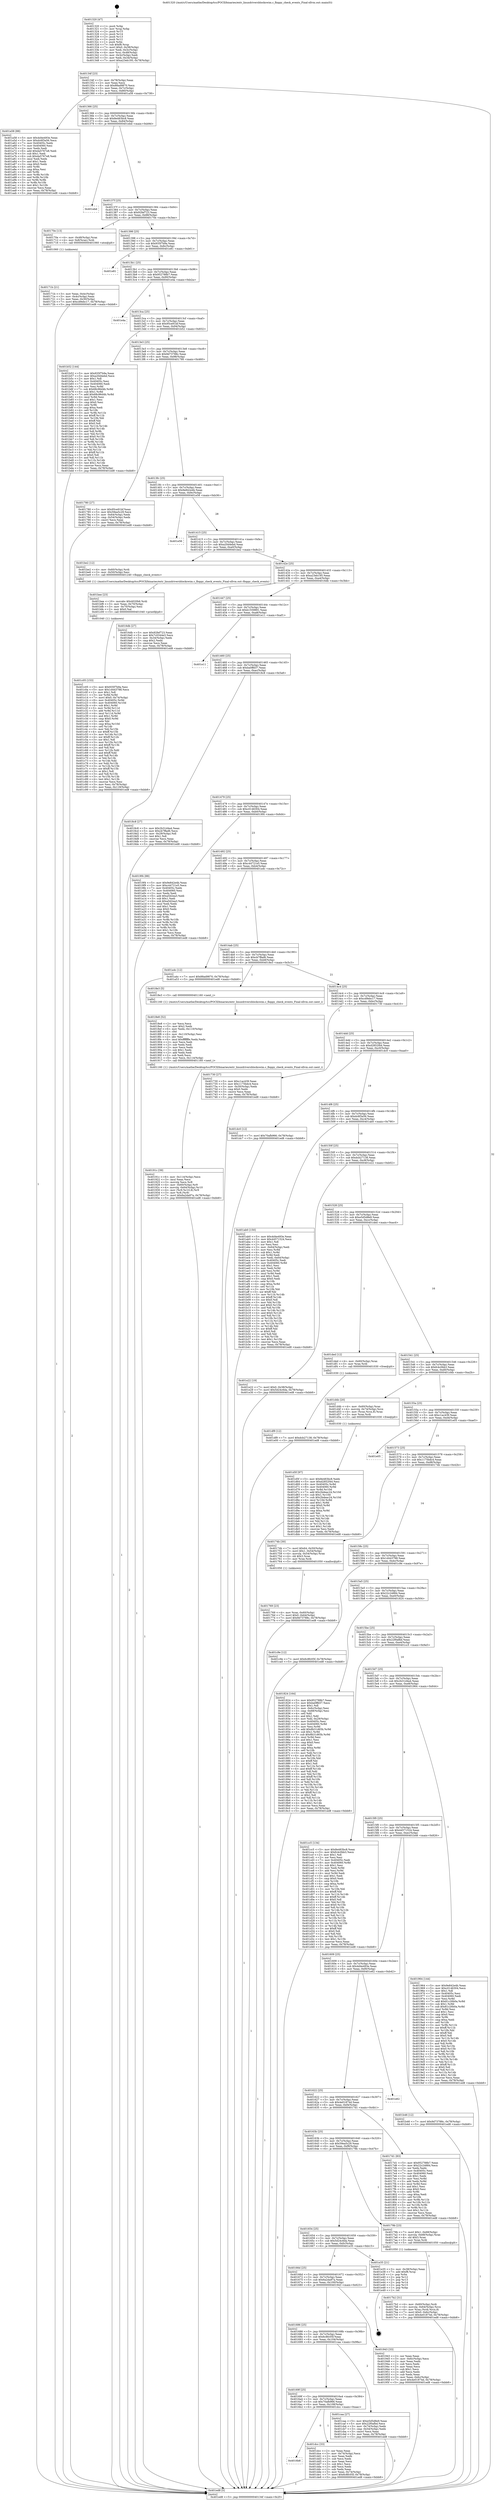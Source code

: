 digraph "0x401320" {
  label = "0x401320 (/mnt/c/Users/mathe/Desktop/tcc/POCII/binaries/extr_linuxdriversblockswim.c_floppy_check_events_Final-ollvm.out::main(0))"
  labelloc = "t"
  node[shape=record]

  Entry [label="",width=0.3,height=0.3,shape=circle,fillcolor=black,style=filled]
  "0x40134f" [label="{
     0x40134f [23]\l
     | [instrs]\l
     &nbsp;&nbsp;0x40134f \<+3\>: mov -0x78(%rbp),%eax\l
     &nbsp;&nbsp;0x401352 \<+2\>: mov %eax,%ecx\l
     &nbsp;&nbsp;0x401354 \<+6\>: sub $0x88ad9870,%ecx\l
     &nbsp;&nbsp;0x40135a \<+3\>: mov %eax,-0x7c(%rbp)\l
     &nbsp;&nbsp;0x40135d \<+3\>: mov %ecx,-0x80(%rbp)\l
     &nbsp;&nbsp;0x401360 \<+6\>: je 0000000000401a58 \<main+0x738\>\l
  }"]
  "0x401a58" [label="{
     0x401a58 [88]\l
     | [instrs]\l
     &nbsp;&nbsp;0x401a58 \<+5\>: mov $0x4d4e493e,%eax\l
     &nbsp;&nbsp;0x401a5d \<+5\>: mov $0xdc6f3a56,%ecx\l
     &nbsp;&nbsp;0x401a62 \<+7\>: mov 0x40405c,%edx\l
     &nbsp;&nbsp;0x401a69 \<+7\>: mov 0x404060,%esi\l
     &nbsp;&nbsp;0x401a70 \<+2\>: mov %edx,%edi\l
     &nbsp;&nbsp;0x401a72 \<+6\>: add $0xda5767e8,%edi\l
     &nbsp;&nbsp;0x401a78 \<+3\>: sub $0x1,%edi\l
     &nbsp;&nbsp;0x401a7b \<+6\>: sub $0xda5767e8,%edi\l
     &nbsp;&nbsp;0x401a81 \<+3\>: imul %edi,%edx\l
     &nbsp;&nbsp;0x401a84 \<+3\>: and $0x1,%edx\l
     &nbsp;&nbsp;0x401a87 \<+3\>: cmp $0x0,%edx\l
     &nbsp;&nbsp;0x401a8a \<+4\>: sete %r8b\l
     &nbsp;&nbsp;0x401a8e \<+3\>: cmp $0xa,%esi\l
     &nbsp;&nbsp;0x401a91 \<+4\>: setl %r9b\l
     &nbsp;&nbsp;0x401a95 \<+3\>: mov %r8b,%r10b\l
     &nbsp;&nbsp;0x401a98 \<+3\>: and %r9b,%r10b\l
     &nbsp;&nbsp;0x401a9b \<+3\>: xor %r9b,%r8b\l
     &nbsp;&nbsp;0x401a9e \<+3\>: or %r8b,%r10b\l
     &nbsp;&nbsp;0x401aa1 \<+4\>: test $0x1,%r10b\l
     &nbsp;&nbsp;0x401aa5 \<+3\>: cmovne %ecx,%eax\l
     &nbsp;&nbsp;0x401aa8 \<+3\>: mov %eax,-0x78(%rbp)\l
     &nbsp;&nbsp;0x401aab \<+5\>: jmp 0000000000401ed8 \<main+0xbb8\>\l
  }"]
  "0x401366" [label="{
     0x401366 [25]\l
     | [instrs]\l
     &nbsp;&nbsp;0x401366 \<+5\>: jmp 000000000040136b \<main+0x4b\>\l
     &nbsp;&nbsp;0x40136b \<+3\>: mov -0x7c(%rbp),%eax\l
     &nbsp;&nbsp;0x40136e \<+5\>: sub $0x8e483bc8,%eax\l
     &nbsp;&nbsp;0x401373 \<+6\>: mov %eax,-0x84(%rbp)\l
     &nbsp;&nbsp;0x401379 \<+6\>: je 0000000000401ebd \<main+0xb9d\>\l
  }"]
  Exit [label="",width=0.3,height=0.3,shape=circle,fillcolor=black,style=filled,peripheries=2]
  "0x401ebd" [label="{
     0x401ebd\l
  }", style=dashed]
  "0x40137f" [label="{
     0x40137f [25]\l
     | [instrs]\l
     &nbsp;&nbsp;0x40137f \<+5\>: jmp 0000000000401384 \<main+0x64\>\l
     &nbsp;&nbsp;0x401384 \<+3\>: mov -0x7c(%rbp),%eax\l
     &nbsp;&nbsp;0x401387 \<+5\>: sub $0x92fef723,%eax\l
     &nbsp;&nbsp;0x40138c \<+6\>: mov %eax,-0x88(%rbp)\l
     &nbsp;&nbsp;0x401392 \<+6\>: je 000000000040170e \<main+0x3ee\>\l
  }"]
  "0x401df9" [label="{
     0x401df9 [12]\l
     | [instrs]\l
     &nbsp;&nbsp;0x401df9 \<+7\>: movl $0xdcb27138,-0x78(%rbp)\l
     &nbsp;&nbsp;0x401e00 \<+5\>: jmp 0000000000401ed8 \<main+0xbb8\>\l
  }"]
  "0x40170e" [label="{
     0x40170e [13]\l
     | [instrs]\l
     &nbsp;&nbsp;0x40170e \<+4\>: mov -0x48(%rbp),%rax\l
     &nbsp;&nbsp;0x401712 \<+4\>: mov 0x8(%rax),%rdi\l
     &nbsp;&nbsp;0x401716 \<+5\>: call 0000000000401060 \<atoi@plt\>\l
     | [calls]\l
     &nbsp;&nbsp;0x401060 \{1\} (unknown)\l
  }"]
  "0x401398" [label="{
     0x401398 [25]\l
     | [instrs]\l
     &nbsp;&nbsp;0x401398 \<+5\>: jmp 000000000040139d \<main+0x7d\>\l
     &nbsp;&nbsp;0x40139d \<+3\>: mov -0x7c(%rbp),%eax\l
     &nbsp;&nbsp;0x4013a0 \<+5\>: sub $0x935f7b9a,%eax\l
     &nbsp;&nbsp;0x4013a5 \<+6\>: mov %eax,-0x8c(%rbp)\l
     &nbsp;&nbsp;0x4013ab \<+6\>: je 0000000000401e81 \<main+0xb61\>\l
  }"]
  "0x4016b8" [label="{
     0x4016b8\l
  }", style=dashed]
  "0x401e81" [label="{
     0x401e81\l
  }", style=dashed]
  "0x4013b1" [label="{
     0x4013b1 [25]\l
     | [instrs]\l
     &nbsp;&nbsp;0x4013b1 \<+5\>: jmp 00000000004013b6 \<main+0x96\>\l
     &nbsp;&nbsp;0x4013b6 \<+3\>: mov -0x7c(%rbp),%eax\l
     &nbsp;&nbsp;0x4013b9 \<+5\>: sub $0x952788b7,%eax\l
     &nbsp;&nbsp;0x4013be \<+6\>: mov %eax,-0x90(%rbp)\l
     &nbsp;&nbsp;0x4013c4 \<+6\>: je 0000000000401e4a \<main+0xb2a\>\l
  }"]
  "0x401dcc" [label="{
     0x401dcc [33]\l
     | [instrs]\l
     &nbsp;&nbsp;0x401dcc \<+2\>: xor %eax,%eax\l
     &nbsp;&nbsp;0x401dce \<+3\>: mov -0x74(%rbp),%ecx\l
     &nbsp;&nbsp;0x401dd1 \<+2\>: mov %eax,%edx\l
     &nbsp;&nbsp;0x401dd3 \<+2\>: sub %ecx,%edx\l
     &nbsp;&nbsp;0x401dd5 \<+2\>: mov %eax,%ecx\l
     &nbsp;&nbsp;0x401dd7 \<+3\>: sub $0x1,%ecx\l
     &nbsp;&nbsp;0x401dda \<+2\>: add %ecx,%edx\l
     &nbsp;&nbsp;0x401ddc \<+2\>: sub %edx,%eax\l
     &nbsp;&nbsp;0x401dde \<+3\>: mov %eax,-0x74(%rbp)\l
     &nbsp;&nbsp;0x401de1 \<+7\>: movl $0x6c8fc05f,-0x78(%rbp)\l
     &nbsp;&nbsp;0x401de8 \<+5\>: jmp 0000000000401ed8 \<main+0xbb8\>\l
  }"]
  "0x401e4a" [label="{
     0x401e4a\l
  }", style=dashed]
  "0x4013ca" [label="{
     0x4013ca [25]\l
     | [instrs]\l
     &nbsp;&nbsp;0x4013ca \<+5\>: jmp 00000000004013cf \<main+0xaf\>\l
     &nbsp;&nbsp;0x4013cf \<+3\>: mov -0x7c(%rbp),%eax\l
     &nbsp;&nbsp;0x4013d2 \<+5\>: sub $0x95ce91bf,%eax\l
     &nbsp;&nbsp;0x4013d7 \<+6\>: mov %eax,-0x94(%rbp)\l
     &nbsp;&nbsp;0x4013dd \<+6\>: je 0000000000401b52 \<main+0x832\>\l
  }"]
  "0x401d5f" [label="{
     0x401d5f [97]\l
     | [instrs]\l
     &nbsp;&nbsp;0x401d5f \<+5\>: mov $0x8e483bc8,%edx\l
     &nbsp;&nbsp;0x401d64 \<+5\>: mov $0xd2852f44,%esi\l
     &nbsp;&nbsp;0x401d69 \<+8\>: mov 0x40405c,%r8d\l
     &nbsp;&nbsp;0x401d71 \<+8\>: mov 0x404060,%r9d\l
     &nbsp;&nbsp;0x401d79 \<+3\>: mov %r8d,%r10d\l
     &nbsp;&nbsp;0x401d7c \<+7\>: add $0x2bdeac24,%r10d\l
     &nbsp;&nbsp;0x401d83 \<+4\>: sub $0x1,%r10d\l
     &nbsp;&nbsp;0x401d87 \<+7\>: sub $0x2bdeac24,%r10d\l
     &nbsp;&nbsp;0x401d8e \<+4\>: imul %r10d,%r8d\l
     &nbsp;&nbsp;0x401d92 \<+4\>: and $0x1,%r8d\l
     &nbsp;&nbsp;0x401d96 \<+4\>: cmp $0x0,%r8d\l
     &nbsp;&nbsp;0x401d9a \<+4\>: sete %r11b\l
     &nbsp;&nbsp;0x401d9e \<+4\>: cmp $0xa,%r9d\l
     &nbsp;&nbsp;0x401da2 \<+3\>: setl %bl\l
     &nbsp;&nbsp;0x401da5 \<+3\>: mov %r11b,%r14b\l
     &nbsp;&nbsp;0x401da8 \<+3\>: and %bl,%r14b\l
     &nbsp;&nbsp;0x401dab \<+3\>: xor %bl,%r11b\l
     &nbsp;&nbsp;0x401dae \<+3\>: or %r11b,%r14b\l
     &nbsp;&nbsp;0x401db1 \<+4\>: test $0x1,%r14b\l
     &nbsp;&nbsp;0x401db5 \<+3\>: cmovne %esi,%edx\l
     &nbsp;&nbsp;0x401db8 \<+3\>: mov %edx,-0x78(%rbp)\l
     &nbsp;&nbsp;0x401dbb \<+5\>: jmp 0000000000401ed8 \<main+0xbb8\>\l
  }"]
  "0x401b52" [label="{
     0x401b52 [144]\l
     | [instrs]\l
     &nbsp;&nbsp;0x401b52 \<+5\>: mov $0x935f7b9a,%eax\l
     &nbsp;&nbsp;0x401b57 \<+5\>: mov $0xa20d4ebd,%ecx\l
     &nbsp;&nbsp;0x401b5c \<+2\>: mov $0x1,%dl\l
     &nbsp;&nbsp;0x401b5e \<+7\>: mov 0x40405c,%esi\l
     &nbsp;&nbsp;0x401b65 \<+7\>: mov 0x404060,%edi\l
     &nbsp;&nbsp;0x401b6c \<+3\>: mov %esi,%r8d\l
     &nbsp;&nbsp;0x401b6f \<+7\>: sub $0x68c96d4b,%r8d\l
     &nbsp;&nbsp;0x401b76 \<+4\>: sub $0x1,%r8d\l
     &nbsp;&nbsp;0x401b7a \<+7\>: add $0x68c96d4b,%r8d\l
     &nbsp;&nbsp;0x401b81 \<+4\>: imul %r8d,%esi\l
     &nbsp;&nbsp;0x401b85 \<+3\>: and $0x1,%esi\l
     &nbsp;&nbsp;0x401b88 \<+3\>: cmp $0x0,%esi\l
     &nbsp;&nbsp;0x401b8b \<+4\>: sete %r9b\l
     &nbsp;&nbsp;0x401b8f \<+3\>: cmp $0xa,%edi\l
     &nbsp;&nbsp;0x401b92 \<+4\>: setl %r10b\l
     &nbsp;&nbsp;0x401b96 \<+3\>: mov %r9b,%r11b\l
     &nbsp;&nbsp;0x401b99 \<+4\>: xor $0xff,%r11b\l
     &nbsp;&nbsp;0x401b9d \<+3\>: mov %r10b,%bl\l
     &nbsp;&nbsp;0x401ba0 \<+3\>: xor $0xff,%bl\l
     &nbsp;&nbsp;0x401ba3 \<+3\>: xor $0x0,%dl\l
     &nbsp;&nbsp;0x401ba6 \<+3\>: mov %r11b,%r14b\l
     &nbsp;&nbsp;0x401ba9 \<+4\>: and $0x0,%r14b\l
     &nbsp;&nbsp;0x401bad \<+3\>: and %dl,%r9b\l
     &nbsp;&nbsp;0x401bb0 \<+3\>: mov %bl,%r15b\l
     &nbsp;&nbsp;0x401bb3 \<+4\>: and $0x0,%r15b\l
     &nbsp;&nbsp;0x401bb7 \<+3\>: and %dl,%r10b\l
     &nbsp;&nbsp;0x401bba \<+3\>: or %r9b,%r14b\l
     &nbsp;&nbsp;0x401bbd \<+3\>: or %r10b,%r15b\l
     &nbsp;&nbsp;0x401bc0 \<+3\>: xor %r15b,%r14b\l
     &nbsp;&nbsp;0x401bc3 \<+3\>: or %bl,%r11b\l
     &nbsp;&nbsp;0x401bc6 \<+4\>: xor $0xff,%r11b\l
     &nbsp;&nbsp;0x401bca \<+3\>: or $0x0,%dl\l
     &nbsp;&nbsp;0x401bcd \<+3\>: and %dl,%r11b\l
     &nbsp;&nbsp;0x401bd0 \<+3\>: or %r11b,%r14b\l
     &nbsp;&nbsp;0x401bd3 \<+4\>: test $0x1,%r14b\l
     &nbsp;&nbsp;0x401bd7 \<+3\>: cmovne %ecx,%eax\l
     &nbsp;&nbsp;0x401bda \<+3\>: mov %eax,-0x78(%rbp)\l
     &nbsp;&nbsp;0x401bdd \<+5\>: jmp 0000000000401ed8 \<main+0xbb8\>\l
  }"]
  "0x4013e3" [label="{
     0x4013e3 [25]\l
     | [instrs]\l
     &nbsp;&nbsp;0x4013e3 \<+5\>: jmp 00000000004013e8 \<main+0xc8\>\l
     &nbsp;&nbsp;0x4013e8 \<+3\>: mov -0x7c(%rbp),%eax\l
     &nbsp;&nbsp;0x4013eb \<+5\>: sub $0x9d73788c,%eax\l
     &nbsp;&nbsp;0x4013f0 \<+6\>: mov %eax,-0x98(%rbp)\l
     &nbsp;&nbsp;0x4013f6 \<+6\>: je 0000000000401780 \<main+0x460\>\l
  }"]
  "0x40169f" [label="{
     0x40169f [25]\l
     | [instrs]\l
     &nbsp;&nbsp;0x40169f \<+5\>: jmp 00000000004016a4 \<main+0x384\>\l
     &nbsp;&nbsp;0x4016a4 \<+3\>: mov -0x7c(%rbp),%eax\l
     &nbsp;&nbsp;0x4016a7 \<+5\>: sub $0x70afb966,%eax\l
     &nbsp;&nbsp;0x4016ac \<+6\>: mov %eax,-0x108(%rbp)\l
     &nbsp;&nbsp;0x4016b2 \<+6\>: je 0000000000401dcc \<main+0xaac\>\l
  }"]
  "0x401780" [label="{
     0x401780 [27]\l
     | [instrs]\l
     &nbsp;&nbsp;0x401780 \<+5\>: mov $0x95ce91bf,%eax\l
     &nbsp;&nbsp;0x401785 \<+5\>: mov $0x59ea5c29,%ecx\l
     &nbsp;&nbsp;0x40178a \<+3\>: mov -0x64(%rbp),%edx\l
     &nbsp;&nbsp;0x40178d \<+3\>: cmp -0x54(%rbp),%edx\l
     &nbsp;&nbsp;0x401790 \<+3\>: cmovl %ecx,%eax\l
     &nbsp;&nbsp;0x401793 \<+3\>: mov %eax,-0x78(%rbp)\l
     &nbsp;&nbsp;0x401796 \<+5\>: jmp 0000000000401ed8 \<main+0xbb8\>\l
  }"]
  "0x4013fc" [label="{
     0x4013fc [25]\l
     | [instrs]\l
     &nbsp;&nbsp;0x4013fc \<+5\>: jmp 0000000000401401 \<main+0xe1\>\l
     &nbsp;&nbsp;0x401401 \<+3\>: mov -0x7c(%rbp),%eax\l
     &nbsp;&nbsp;0x401404 \<+5\>: sub $0x9e842e4b,%eax\l
     &nbsp;&nbsp;0x401409 \<+6\>: mov %eax,-0x9c(%rbp)\l
     &nbsp;&nbsp;0x40140f \<+6\>: je 0000000000401e56 \<main+0xb36\>\l
  }"]
  "0x401caa" [label="{
     0x401caa [27]\l
     | [instrs]\l
     &nbsp;&nbsp;0x401caa \<+5\>: mov $0xe5d5d8e9,%eax\l
     &nbsp;&nbsp;0x401caf \<+5\>: mov $0x22f0afbd,%ecx\l
     &nbsp;&nbsp;0x401cb4 \<+3\>: mov -0x74(%rbp),%edx\l
     &nbsp;&nbsp;0x401cb7 \<+3\>: cmp -0x54(%rbp),%edx\l
     &nbsp;&nbsp;0x401cba \<+3\>: cmovl %ecx,%eax\l
     &nbsp;&nbsp;0x401cbd \<+3\>: mov %eax,-0x78(%rbp)\l
     &nbsp;&nbsp;0x401cc0 \<+5\>: jmp 0000000000401ed8 \<main+0xbb8\>\l
  }"]
  "0x401e56" [label="{
     0x401e56\l
  }", style=dashed]
  "0x401415" [label="{
     0x401415 [25]\l
     | [instrs]\l
     &nbsp;&nbsp;0x401415 \<+5\>: jmp 000000000040141a \<main+0xfa\>\l
     &nbsp;&nbsp;0x40141a \<+3\>: mov -0x7c(%rbp),%eax\l
     &nbsp;&nbsp;0x40141d \<+5\>: sub $0xa20d4ebd,%eax\l
     &nbsp;&nbsp;0x401422 \<+6\>: mov %eax,-0xa0(%rbp)\l
     &nbsp;&nbsp;0x401428 \<+6\>: je 0000000000401be2 \<main+0x8c2\>\l
  }"]
  "0x401c05" [label="{
     0x401c05 [153]\l
     | [instrs]\l
     &nbsp;&nbsp;0x401c05 \<+5\>: mov $0x935f7b9a,%esi\l
     &nbsp;&nbsp;0x401c0a \<+5\>: mov $0x1d443788,%ecx\l
     &nbsp;&nbsp;0x401c0f \<+2\>: mov $0x1,%dl\l
     &nbsp;&nbsp;0x401c11 \<+3\>: xor %r8d,%r8d\l
     &nbsp;&nbsp;0x401c14 \<+7\>: movl $0x0,-0x74(%rbp)\l
     &nbsp;&nbsp;0x401c1b \<+8\>: mov 0x40405c,%r9d\l
     &nbsp;&nbsp;0x401c23 \<+8\>: mov 0x404060,%r10d\l
     &nbsp;&nbsp;0x401c2b \<+4\>: sub $0x1,%r8d\l
     &nbsp;&nbsp;0x401c2f \<+3\>: mov %r9d,%r11d\l
     &nbsp;&nbsp;0x401c32 \<+3\>: add %r8d,%r11d\l
     &nbsp;&nbsp;0x401c35 \<+4\>: imul %r11d,%r9d\l
     &nbsp;&nbsp;0x401c39 \<+4\>: and $0x1,%r9d\l
     &nbsp;&nbsp;0x401c3d \<+4\>: cmp $0x0,%r9d\l
     &nbsp;&nbsp;0x401c41 \<+3\>: sete %bl\l
     &nbsp;&nbsp;0x401c44 \<+4\>: cmp $0xa,%r10d\l
     &nbsp;&nbsp;0x401c48 \<+4\>: setl %r14b\l
     &nbsp;&nbsp;0x401c4c \<+3\>: mov %bl,%r15b\l
     &nbsp;&nbsp;0x401c4f \<+4\>: xor $0xff,%r15b\l
     &nbsp;&nbsp;0x401c53 \<+3\>: mov %r14b,%r12b\l
     &nbsp;&nbsp;0x401c56 \<+4\>: xor $0xff,%r12b\l
     &nbsp;&nbsp;0x401c5a \<+3\>: xor $0x1,%dl\l
     &nbsp;&nbsp;0x401c5d \<+3\>: mov %r15b,%r13b\l
     &nbsp;&nbsp;0x401c60 \<+4\>: and $0xff,%r13b\l
     &nbsp;&nbsp;0x401c64 \<+2\>: and %dl,%bl\l
     &nbsp;&nbsp;0x401c66 \<+3\>: mov %r12b,%dil\l
     &nbsp;&nbsp;0x401c69 \<+4\>: and $0xff,%dil\l
     &nbsp;&nbsp;0x401c6d \<+3\>: and %dl,%r14b\l
     &nbsp;&nbsp;0x401c70 \<+3\>: or %bl,%r13b\l
     &nbsp;&nbsp;0x401c73 \<+3\>: or %r14b,%dil\l
     &nbsp;&nbsp;0x401c76 \<+3\>: xor %dil,%r13b\l
     &nbsp;&nbsp;0x401c79 \<+3\>: or %r12b,%r15b\l
     &nbsp;&nbsp;0x401c7c \<+4\>: xor $0xff,%r15b\l
     &nbsp;&nbsp;0x401c80 \<+3\>: or $0x1,%dl\l
     &nbsp;&nbsp;0x401c83 \<+3\>: and %dl,%r15b\l
     &nbsp;&nbsp;0x401c86 \<+3\>: or %r15b,%r13b\l
     &nbsp;&nbsp;0x401c89 \<+4\>: test $0x1,%r13b\l
     &nbsp;&nbsp;0x401c8d \<+3\>: cmovne %ecx,%esi\l
     &nbsp;&nbsp;0x401c90 \<+3\>: mov %esi,-0x78(%rbp)\l
     &nbsp;&nbsp;0x401c93 \<+6\>: mov %eax,-0x118(%rbp)\l
     &nbsp;&nbsp;0x401c99 \<+5\>: jmp 0000000000401ed8 \<main+0xbb8\>\l
  }"]
  "0x401be2" [label="{
     0x401be2 [12]\l
     | [instrs]\l
     &nbsp;&nbsp;0x401be2 \<+4\>: mov -0x60(%rbp),%rdi\l
     &nbsp;&nbsp;0x401be6 \<+3\>: mov -0x50(%rbp),%esi\l
     &nbsp;&nbsp;0x401be9 \<+5\>: call 0000000000401240 \<floppy_check_events\>\l
     | [calls]\l
     &nbsp;&nbsp;0x401240 \{1\} (/mnt/c/Users/mathe/Desktop/tcc/POCII/binaries/extr_linuxdriversblockswim.c_floppy_check_events_Final-ollvm.out::floppy_check_events)\l
  }"]
  "0x40142e" [label="{
     0x40142e [25]\l
     | [instrs]\l
     &nbsp;&nbsp;0x40142e \<+5\>: jmp 0000000000401433 \<main+0x113\>\l
     &nbsp;&nbsp;0x401433 \<+3\>: mov -0x7c(%rbp),%eax\l
     &nbsp;&nbsp;0x401436 \<+5\>: sub $0xa23eb195,%eax\l
     &nbsp;&nbsp;0x40143b \<+6\>: mov %eax,-0xa4(%rbp)\l
     &nbsp;&nbsp;0x401441 \<+6\>: je 00000000004016db \<main+0x3bb\>\l
  }"]
  "0x401bee" [label="{
     0x401bee [23]\l
     | [instrs]\l
     &nbsp;&nbsp;0x401bee \<+10\>: movabs $0x4020b6,%rdi\l
     &nbsp;&nbsp;0x401bf8 \<+3\>: mov %eax,-0x70(%rbp)\l
     &nbsp;&nbsp;0x401bfb \<+3\>: mov -0x70(%rbp),%esi\l
     &nbsp;&nbsp;0x401bfe \<+2\>: mov $0x0,%al\l
     &nbsp;&nbsp;0x401c00 \<+5\>: call 0000000000401040 \<printf@plt\>\l
     | [calls]\l
     &nbsp;&nbsp;0x401040 \{1\} (unknown)\l
  }"]
  "0x4016db" [label="{
     0x4016db [27]\l
     | [instrs]\l
     &nbsp;&nbsp;0x4016db \<+5\>: mov $0x92fef723,%eax\l
     &nbsp;&nbsp;0x4016e0 \<+5\>: mov $0x7c0344e3,%ecx\l
     &nbsp;&nbsp;0x4016e5 \<+3\>: mov -0x34(%rbp),%edx\l
     &nbsp;&nbsp;0x4016e8 \<+3\>: cmp $0x2,%edx\l
     &nbsp;&nbsp;0x4016eb \<+3\>: cmovne %ecx,%eax\l
     &nbsp;&nbsp;0x4016ee \<+3\>: mov %eax,-0x78(%rbp)\l
     &nbsp;&nbsp;0x4016f1 \<+5\>: jmp 0000000000401ed8 \<main+0xbb8\>\l
  }"]
  "0x401447" [label="{
     0x401447 [25]\l
     | [instrs]\l
     &nbsp;&nbsp;0x401447 \<+5\>: jmp 000000000040144c \<main+0x12c\>\l
     &nbsp;&nbsp;0x40144c \<+3\>: mov -0x7c(%rbp),%eax\l
     &nbsp;&nbsp;0x40144f \<+5\>: sub $0xb1559891,%eax\l
     &nbsp;&nbsp;0x401454 \<+6\>: mov %eax,-0xa8(%rbp)\l
     &nbsp;&nbsp;0x40145a \<+6\>: je 0000000000401e11 \<main+0xaf1\>\l
  }"]
  "0x401ed8" [label="{
     0x401ed8 [5]\l
     | [instrs]\l
     &nbsp;&nbsp;0x401ed8 \<+5\>: jmp 000000000040134f \<main+0x2f\>\l
  }"]
  "0x401320" [label="{
     0x401320 [47]\l
     | [instrs]\l
     &nbsp;&nbsp;0x401320 \<+1\>: push %rbp\l
     &nbsp;&nbsp;0x401321 \<+3\>: mov %rsp,%rbp\l
     &nbsp;&nbsp;0x401324 \<+2\>: push %r15\l
     &nbsp;&nbsp;0x401326 \<+2\>: push %r14\l
     &nbsp;&nbsp;0x401328 \<+2\>: push %r13\l
     &nbsp;&nbsp;0x40132a \<+2\>: push %r12\l
     &nbsp;&nbsp;0x40132c \<+1\>: push %rbx\l
     &nbsp;&nbsp;0x40132d \<+7\>: sub $0xf8,%rsp\l
     &nbsp;&nbsp;0x401334 \<+7\>: movl $0x0,-0x38(%rbp)\l
     &nbsp;&nbsp;0x40133b \<+3\>: mov %edi,-0x3c(%rbp)\l
     &nbsp;&nbsp;0x40133e \<+4\>: mov %rsi,-0x48(%rbp)\l
     &nbsp;&nbsp;0x401342 \<+3\>: mov -0x3c(%rbp),%edi\l
     &nbsp;&nbsp;0x401345 \<+3\>: mov %edi,-0x34(%rbp)\l
     &nbsp;&nbsp;0x401348 \<+7\>: movl $0xa23eb195,-0x78(%rbp)\l
  }"]
  "0x40171b" [label="{
     0x40171b [21]\l
     | [instrs]\l
     &nbsp;&nbsp;0x40171b \<+3\>: mov %eax,-0x4c(%rbp)\l
     &nbsp;&nbsp;0x40171e \<+3\>: mov -0x4c(%rbp),%eax\l
     &nbsp;&nbsp;0x401721 \<+3\>: mov %eax,-0x30(%rbp)\l
     &nbsp;&nbsp;0x401724 \<+7\>: movl $0xcd9ebc17,-0x78(%rbp)\l
     &nbsp;&nbsp;0x40172b \<+5\>: jmp 0000000000401ed8 \<main+0xbb8\>\l
  }"]
  "0x401686" [label="{
     0x401686 [25]\l
     | [instrs]\l
     &nbsp;&nbsp;0x401686 \<+5\>: jmp 000000000040168b \<main+0x36b\>\l
     &nbsp;&nbsp;0x40168b \<+3\>: mov -0x7c(%rbp),%eax\l
     &nbsp;&nbsp;0x40168e \<+5\>: sub $0x6c8fc05f,%eax\l
     &nbsp;&nbsp;0x401693 \<+6\>: mov %eax,-0x104(%rbp)\l
     &nbsp;&nbsp;0x401699 \<+6\>: je 0000000000401caa \<main+0x98a\>\l
  }"]
  "0x401e11" [label="{
     0x401e11\l
  }", style=dashed]
  "0x401460" [label="{
     0x401460 [25]\l
     | [instrs]\l
     &nbsp;&nbsp;0x401460 \<+5\>: jmp 0000000000401465 \<main+0x145\>\l
     &nbsp;&nbsp;0x401465 \<+3\>: mov -0x7c(%rbp),%eax\l
     &nbsp;&nbsp;0x401468 \<+5\>: sub $0xba0ffd37,%eax\l
     &nbsp;&nbsp;0x40146d \<+6\>: mov %eax,-0xac(%rbp)\l
     &nbsp;&nbsp;0x401473 \<+6\>: je 00000000004018c8 \<main+0x5a8\>\l
  }"]
  "0x401943" [label="{
     0x401943 [33]\l
     | [instrs]\l
     &nbsp;&nbsp;0x401943 \<+2\>: xor %eax,%eax\l
     &nbsp;&nbsp;0x401945 \<+3\>: mov -0x6c(%rbp),%ecx\l
     &nbsp;&nbsp;0x401948 \<+2\>: mov %eax,%edx\l
     &nbsp;&nbsp;0x40194a \<+2\>: sub %ecx,%edx\l
     &nbsp;&nbsp;0x40194c \<+2\>: mov %eax,%ecx\l
     &nbsp;&nbsp;0x40194e \<+3\>: sub $0x1,%ecx\l
     &nbsp;&nbsp;0x401951 \<+2\>: add %ecx,%edx\l
     &nbsp;&nbsp;0x401953 \<+2\>: sub %edx,%eax\l
     &nbsp;&nbsp;0x401955 \<+3\>: mov %eax,-0x6c(%rbp)\l
     &nbsp;&nbsp;0x401958 \<+7\>: movl $0x4e01874d,-0x78(%rbp)\l
     &nbsp;&nbsp;0x40195f \<+5\>: jmp 0000000000401ed8 \<main+0xbb8\>\l
  }"]
  "0x4018c8" [label="{
     0x4018c8 [27]\l
     | [instrs]\l
     &nbsp;&nbsp;0x4018c8 \<+5\>: mov $0x2b31d4a4,%eax\l
     &nbsp;&nbsp;0x4018cd \<+5\>: mov $0xcb7ffad6,%ecx\l
     &nbsp;&nbsp;0x4018d2 \<+3\>: mov -0x29(%rbp),%dl\l
     &nbsp;&nbsp;0x4018d5 \<+3\>: test $0x1,%dl\l
     &nbsp;&nbsp;0x4018d8 \<+3\>: cmovne %ecx,%eax\l
     &nbsp;&nbsp;0x4018db \<+3\>: mov %eax,-0x78(%rbp)\l
     &nbsp;&nbsp;0x4018de \<+5\>: jmp 0000000000401ed8 \<main+0xbb8\>\l
  }"]
  "0x401479" [label="{
     0x401479 [25]\l
     | [instrs]\l
     &nbsp;&nbsp;0x401479 \<+5\>: jmp 000000000040147e \<main+0x15e\>\l
     &nbsp;&nbsp;0x40147e \<+3\>: mov -0x7c(%rbp),%eax\l
     &nbsp;&nbsp;0x401481 \<+5\>: sub $0xc0146304,%eax\l
     &nbsp;&nbsp;0x401486 \<+6\>: mov %eax,-0xb0(%rbp)\l
     &nbsp;&nbsp;0x40148c \<+6\>: je 00000000004019f4 \<main+0x6d4\>\l
  }"]
  "0x40166d" [label="{
     0x40166d [25]\l
     | [instrs]\l
     &nbsp;&nbsp;0x40166d \<+5\>: jmp 0000000000401672 \<main+0x352\>\l
     &nbsp;&nbsp;0x401672 \<+3\>: mov -0x7c(%rbp),%eax\l
     &nbsp;&nbsp;0x401675 \<+5\>: sub $0x6a2da97a,%eax\l
     &nbsp;&nbsp;0x40167a \<+6\>: mov %eax,-0x100(%rbp)\l
     &nbsp;&nbsp;0x401680 \<+6\>: je 0000000000401943 \<main+0x623\>\l
  }"]
  "0x4019f4" [label="{
     0x4019f4 [88]\l
     | [instrs]\l
     &nbsp;&nbsp;0x4019f4 \<+5\>: mov $0x9e842e4b,%eax\l
     &nbsp;&nbsp;0x4019f9 \<+5\>: mov $0xc44721e5,%ecx\l
     &nbsp;&nbsp;0x4019fe \<+7\>: mov 0x40405c,%edx\l
     &nbsp;&nbsp;0x401a05 \<+7\>: mov 0x404060,%esi\l
     &nbsp;&nbsp;0x401a0c \<+2\>: mov %edx,%edi\l
     &nbsp;&nbsp;0x401a0e \<+6\>: add $0xa5d2ea3,%edi\l
     &nbsp;&nbsp;0x401a14 \<+3\>: sub $0x1,%edi\l
     &nbsp;&nbsp;0x401a17 \<+6\>: sub $0xa5d2ea3,%edi\l
     &nbsp;&nbsp;0x401a1d \<+3\>: imul %edi,%edx\l
     &nbsp;&nbsp;0x401a20 \<+3\>: and $0x1,%edx\l
     &nbsp;&nbsp;0x401a23 \<+3\>: cmp $0x0,%edx\l
     &nbsp;&nbsp;0x401a26 \<+4\>: sete %r8b\l
     &nbsp;&nbsp;0x401a2a \<+3\>: cmp $0xa,%esi\l
     &nbsp;&nbsp;0x401a2d \<+4\>: setl %r9b\l
     &nbsp;&nbsp;0x401a31 \<+3\>: mov %r8b,%r10b\l
     &nbsp;&nbsp;0x401a34 \<+3\>: and %r9b,%r10b\l
     &nbsp;&nbsp;0x401a37 \<+3\>: xor %r9b,%r8b\l
     &nbsp;&nbsp;0x401a3a \<+3\>: or %r8b,%r10b\l
     &nbsp;&nbsp;0x401a3d \<+4\>: test $0x1,%r10b\l
     &nbsp;&nbsp;0x401a41 \<+3\>: cmovne %ecx,%eax\l
     &nbsp;&nbsp;0x401a44 \<+3\>: mov %eax,-0x78(%rbp)\l
     &nbsp;&nbsp;0x401a47 \<+5\>: jmp 0000000000401ed8 \<main+0xbb8\>\l
  }"]
  "0x401492" [label="{
     0x401492 [25]\l
     | [instrs]\l
     &nbsp;&nbsp;0x401492 \<+5\>: jmp 0000000000401497 \<main+0x177\>\l
     &nbsp;&nbsp;0x401497 \<+3\>: mov -0x7c(%rbp),%eax\l
     &nbsp;&nbsp;0x40149a \<+5\>: sub $0xc44721e5,%eax\l
     &nbsp;&nbsp;0x40149f \<+6\>: mov %eax,-0xb4(%rbp)\l
     &nbsp;&nbsp;0x4014a5 \<+6\>: je 0000000000401a4c \<main+0x72c\>\l
  }"]
  "0x401e35" [label="{
     0x401e35 [21]\l
     | [instrs]\l
     &nbsp;&nbsp;0x401e35 \<+3\>: mov -0x38(%rbp),%eax\l
     &nbsp;&nbsp;0x401e38 \<+7\>: add $0xf8,%rsp\l
     &nbsp;&nbsp;0x401e3f \<+1\>: pop %rbx\l
     &nbsp;&nbsp;0x401e40 \<+2\>: pop %r12\l
     &nbsp;&nbsp;0x401e42 \<+2\>: pop %r13\l
     &nbsp;&nbsp;0x401e44 \<+2\>: pop %r14\l
     &nbsp;&nbsp;0x401e46 \<+2\>: pop %r15\l
     &nbsp;&nbsp;0x401e48 \<+1\>: pop %rbp\l
     &nbsp;&nbsp;0x401e49 \<+1\>: ret\l
  }"]
  "0x401a4c" [label="{
     0x401a4c [12]\l
     | [instrs]\l
     &nbsp;&nbsp;0x401a4c \<+7\>: movl $0x88ad9870,-0x78(%rbp)\l
     &nbsp;&nbsp;0x401a53 \<+5\>: jmp 0000000000401ed8 \<main+0xbb8\>\l
  }"]
  "0x4014ab" [label="{
     0x4014ab [25]\l
     | [instrs]\l
     &nbsp;&nbsp;0x4014ab \<+5\>: jmp 00000000004014b0 \<main+0x190\>\l
     &nbsp;&nbsp;0x4014b0 \<+3\>: mov -0x7c(%rbp),%eax\l
     &nbsp;&nbsp;0x4014b3 \<+5\>: sub $0xcb7ffad6,%eax\l
     &nbsp;&nbsp;0x4014b8 \<+6\>: mov %eax,-0xb8(%rbp)\l
     &nbsp;&nbsp;0x4014be \<+6\>: je 00000000004018e3 \<main+0x5c3\>\l
  }"]
  "0x40191c" [label="{
     0x40191c [39]\l
     | [instrs]\l
     &nbsp;&nbsp;0x40191c \<+6\>: mov -0x114(%rbp),%ecx\l
     &nbsp;&nbsp;0x401922 \<+3\>: imul %eax,%ecx\l
     &nbsp;&nbsp;0x401925 \<+3\>: movslq %ecx,%r8\l
     &nbsp;&nbsp;0x401928 \<+4\>: mov -0x60(%rbp),%r9\l
     &nbsp;&nbsp;0x40192c \<+4\>: movslq -0x64(%rbp),%r10\l
     &nbsp;&nbsp;0x401930 \<+4\>: mov (%r9,%r10,8),%r9\l
     &nbsp;&nbsp;0x401934 \<+3\>: mov %r8,(%r9)\l
     &nbsp;&nbsp;0x401937 \<+7\>: movl $0x6a2da97a,-0x78(%rbp)\l
     &nbsp;&nbsp;0x40193e \<+5\>: jmp 0000000000401ed8 \<main+0xbb8\>\l
  }"]
  "0x4018e3" [label="{
     0x4018e3 [5]\l
     | [instrs]\l
     &nbsp;&nbsp;0x4018e3 \<+5\>: call 0000000000401160 \<next_i\>\l
     | [calls]\l
     &nbsp;&nbsp;0x401160 \{1\} (/mnt/c/Users/mathe/Desktop/tcc/POCII/binaries/extr_linuxdriversblockswim.c_floppy_check_events_Final-ollvm.out::next_i)\l
  }"]
  "0x4014c4" [label="{
     0x4014c4 [25]\l
     | [instrs]\l
     &nbsp;&nbsp;0x4014c4 \<+5\>: jmp 00000000004014c9 \<main+0x1a9\>\l
     &nbsp;&nbsp;0x4014c9 \<+3\>: mov -0x7c(%rbp),%eax\l
     &nbsp;&nbsp;0x4014cc \<+5\>: sub $0xcd9ebc17,%eax\l
     &nbsp;&nbsp;0x4014d1 \<+6\>: mov %eax,-0xbc(%rbp)\l
     &nbsp;&nbsp;0x4014d7 \<+6\>: je 0000000000401730 \<main+0x410\>\l
  }"]
  "0x4018e8" [label="{
     0x4018e8 [52]\l
     | [instrs]\l
     &nbsp;&nbsp;0x4018e8 \<+2\>: xor %ecx,%ecx\l
     &nbsp;&nbsp;0x4018ea \<+5\>: mov $0x2,%edx\l
     &nbsp;&nbsp;0x4018ef \<+6\>: mov %edx,-0x110(%rbp)\l
     &nbsp;&nbsp;0x4018f5 \<+1\>: cltd\l
     &nbsp;&nbsp;0x4018f6 \<+6\>: mov -0x110(%rbp),%esi\l
     &nbsp;&nbsp;0x4018fc \<+2\>: idiv %esi\l
     &nbsp;&nbsp;0x4018fe \<+6\>: imul $0xfffffffe,%edx,%edx\l
     &nbsp;&nbsp;0x401904 \<+2\>: mov %ecx,%edi\l
     &nbsp;&nbsp;0x401906 \<+2\>: sub %edx,%edi\l
     &nbsp;&nbsp;0x401908 \<+2\>: mov %ecx,%edx\l
     &nbsp;&nbsp;0x40190a \<+3\>: sub $0x1,%edx\l
     &nbsp;&nbsp;0x40190d \<+2\>: add %edx,%edi\l
     &nbsp;&nbsp;0x40190f \<+2\>: sub %edi,%ecx\l
     &nbsp;&nbsp;0x401911 \<+6\>: mov %ecx,-0x114(%rbp)\l
     &nbsp;&nbsp;0x401917 \<+5\>: call 0000000000401160 \<next_i\>\l
     | [calls]\l
     &nbsp;&nbsp;0x401160 \{1\} (/mnt/c/Users/mathe/Desktop/tcc/POCII/binaries/extr_linuxdriversblockswim.c_floppy_check_events_Final-ollvm.out::next_i)\l
  }"]
  "0x401730" [label="{
     0x401730 [27]\l
     | [instrs]\l
     &nbsp;&nbsp;0x401730 \<+5\>: mov $0xc1ac439,%eax\l
     &nbsp;&nbsp;0x401735 \<+5\>: mov $0x1175bdc4,%ecx\l
     &nbsp;&nbsp;0x40173a \<+3\>: mov -0x30(%rbp),%edx\l
     &nbsp;&nbsp;0x40173d \<+3\>: cmp $0x0,%edx\l
     &nbsp;&nbsp;0x401740 \<+3\>: cmove %ecx,%eax\l
     &nbsp;&nbsp;0x401743 \<+3\>: mov %eax,-0x78(%rbp)\l
     &nbsp;&nbsp;0x401746 \<+5\>: jmp 0000000000401ed8 \<main+0xbb8\>\l
  }"]
  "0x4014dd" [label="{
     0x4014dd [25]\l
     | [instrs]\l
     &nbsp;&nbsp;0x4014dd \<+5\>: jmp 00000000004014e2 \<main+0x1c2\>\l
     &nbsp;&nbsp;0x4014e2 \<+3\>: mov -0x7c(%rbp),%eax\l
     &nbsp;&nbsp;0x4014e5 \<+5\>: sub $0xd2852f44,%eax\l
     &nbsp;&nbsp;0x4014ea \<+6\>: mov %eax,-0xc0(%rbp)\l
     &nbsp;&nbsp;0x4014f0 \<+6\>: je 0000000000401dc0 \<main+0xaa0\>\l
  }"]
  "0x4017b2" [label="{
     0x4017b2 [31]\l
     | [instrs]\l
     &nbsp;&nbsp;0x4017b2 \<+4\>: mov -0x60(%rbp),%rdi\l
     &nbsp;&nbsp;0x4017b6 \<+4\>: movslq -0x64(%rbp),%rcx\l
     &nbsp;&nbsp;0x4017ba \<+4\>: mov %rax,(%rdi,%rcx,8)\l
     &nbsp;&nbsp;0x4017be \<+7\>: movl $0x0,-0x6c(%rbp)\l
     &nbsp;&nbsp;0x4017c5 \<+7\>: movl $0x4e01874d,-0x78(%rbp)\l
     &nbsp;&nbsp;0x4017cc \<+5\>: jmp 0000000000401ed8 \<main+0xbb8\>\l
  }"]
  "0x401dc0" [label="{
     0x401dc0 [12]\l
     | [instrs]\l
     &nbsp;&nbsp;0x401dc0 \<+7\>: movl $0x70afb966,-0x78(%rbp)\l
     &nbsp;&nbsp;0x401dc7 \<+5\>: jmp 0000000000401ed8 \<main+0xbb8\>\l
  }"]
  "0x4014f6" [label="{
     0x4014f6 [25]\l
     | [instrs]\l
     &nbsp;&nbsp;0x4014f6 \<+5\>: jmp 00000000004014fb \<main+0x1db\>\l
     &nbsp;&nbsp;0x4014fb \<+3\>: mov -0x7c(%rbp),%eax\l
     &nbsp;&nbsp;0x4014fe \<+5\>: sub $0xdc6f3a56,%eax\l
     &nbsp;&nbsp;0x401503 \<+6\>: mov %eax,-0xc4(%rbp)\l
     &nbsp;&nbsp;0x401509 \<+6\>: je 0000000000401ab0 \<main+0x790\>\l
  }"]
  "0x401654" [label="{
     0x401654 [25]\l
     | [instrs]\l
     &nbsp;&nbsp;0x401654 \<+5\>: jmp 0000000000401659 \<main+0x339\>\l
     &nbsp;&nbsp;0x401659 \<+3\>: mov -0x7c(%rbp),%eax\l
     &nbsp;&nbsp;0x40165c \<+5\>: sub $0x5d24c6da,%eax\l
     &nbsp;&nbsp;0x401661 \<+6\>: mov %eax,-0xfc(%rbp)\l
     &nbsp;&nbsp;0x401667 \<+6\>: je 0000000000401e35 \<main+0xb15\>\l
  }"]
  "0x401ab0" [label="{
     0x401ab0 [150]\l
     | [instrs]\l
     &nbsp;&nbsp;0x401ab0 \<+5\>: mov $0x4d4e493e,%eax\l
     &nbsp;&nbsp;0x401ab5 \<+5\>: mov $0x44571524,%ecx\l
     &nbsp;&nbsp;0x401aba \<+2\>: mov $0x1,%dl\l
     &nbsp;&nbsp;0x401abc \<+2\>: xor %esi,%esi\l
     &nbsp;&nbsp;0x401abe \<+3\>: mov -0x64(%rbp),%edi\l
     &nbsp;&nbsp;0x401ac1 \<+3\>: mov %esi,%r8d\l
     &nbsp;&nbsp;0x401ac4 \<+4\>: sub $0x1,%r8d\l
     &nbsp;&nbsp;0x401ac8 \<+3\>: sub %r8d,%edi\l
     &nbsp;&nbsp;0x401acb \<+3\>: mov %edi,-0x64(%rbp)\l
     &nbsp;&nbsp;0x401ace \<+7\>: mov 0x40405c,%edi\l
     &nbsp;&nbsp;0x401ad5 \<+8\>: mov 0x404060,%r8d\l
     &nbsp;&nbsp;0x401add \<+3\>: sub $0x1,%esi\l
     &nbsp;&nbsp;0x401ae0 \<+3\>: mov %edi,%r9d\l
     &nbsp;&nbsp;0x401ae3 \<+3\>: add %esi,%r9d\l
     &nbsp;&nbsp;0x401ae6 \<+4\>: imul %r9d,%edi\l
     &nbsp;&nbsp;0x401aea \<+3\>: and $0x1,%edi\l
     &nbsp;&nbsp;0x401aed \<+3\>: cmp $0x0,%edi\l
     &nbsp;&nbsp;0x401af0 \<+4\>: sete %r10b\l
     &nbsp;&nbsp;0x401af4 \<+4\>: cmp $0xa,%r8d\l
     &nbsp;&nbsp;0x401af8 \<+4\>: setl %r11b\l
     &nbsp;&nbsp;0x401afc \<+3\>: mov %r10b,%bl\l
     &nbsp;&nbsp;0x401aff \<+3\>: xor $0xff,%bl\l
     &nbsp;&nbsp;0x401b02 \<+3\>: mov %r11b,%r14b\l
     &nbsp;&nbsp;0x401b05 \<+4\>: xor $0xff,%r14b\l
     &nbsp;&nbsp;0x401b09 \<+3\>: xor $0x0,%dl\l
     &nbsp;&nbsp;0x401b0c \<+3\>: mov %bl,%r15b\l
     &nbsp;&nbsp;0x401b0f \<+4\>: and $0x0,%r15b\l
     &nbsp;&nbsp;0x401b13 \<+3\>: and %dl,%r10b\l
     &nbsp;&nbsp;0x401b16 \<+3\>: mov %r14b,%r12b\l
     &nbsp;&nbsp;0x401b19 \<+4\>: and $0x0,%r12b\l
     &nbsp;&nbsp;0x401b1d \<+3\>: and %dl,%r11b\l
     &nbsp;&nbsp;0x401b20 \<+3\>: or %r10b,%r15b\l
     &nbsp;&nbsp;0x401b23 \<+3\>: or %r11b,%r12b\l
     &nbsp;&nbsp;0x401b26 \<+3\>: xor %r12b,%r15b\l
     &nbsp;&nbsp;0x401b29 \<+3\>: or %r14b,%bl\l
     &nbsp;&nbsp;0x401b2c \<+3\>: xor $0xff,%bl\l
     &nbsp;&nbsp;0x401b2f \<+3\>: or $0x0,%dl\l
     &nbsp;&nbsp;0x401b32 \<+2\>: and %dl,%bl\l
     &nbsp;&nbsp;0x401b34 \<+3\>: or %bl,%r15b\l
     &nbsp;&nbsp;0x401b37 \<+4\>: test $0x1,%r15b\l
     &nbsp;&nbsp;0x401b3b \<+3\>: cmovne %ecx,%eax\l
     &nbsp;&nbsp;0x401b3e \<+3\>: mov %eax,-0x78(%rbp)\l
     &nbsp;&nbsp;0x401b41 \<+5\>: jmp 0000000000401ed8 \<main+0xbb8\>\l
  }"]
  "0x40150f" [label="{
     0x40150f [25]\l
     | [instrs]\l
     &nbsp;&nbsp;0x40150f \<+5\>: jmp 0000000000401514 \<main+0x1f4\>\l
     &nbsp;&nbsp;0x401514 \<+3\>: mov -0x7c(%rbp),%eax\l
     &nbsp;&nbsp;0x401517 \<+5\>: sub $0xdcb27138,%eax\l
     &nbsp;&nbsp;0x40151c \<+6\>: mov %eax,-0xc8(%rbp)\l
     &nbsp;&nbsp;0x401522 \<+6\>: je 0000000000401e22 \<main+0xb02\>\l
  }"]
  "0x40179b" [label="{
     0x40179b [23]\l
     | [instrs]\l
     &nbsp;&nbsp;0x40179b \<+7\>: movl $0x1,-0x68(%rbp)\l
     &nbsp;&nbsp;0x4017a2 \<+4\>: movslq -0x68(%rbp),%rax\l
     &nbsp;&nbsp;0x4017a6 \<+4\>: shl $0x3,%rax\l
     &nbsp;&nbsp;0x4017aa \<+3\>: mov %rax,%rdi\l
     &nbsp;&nbsp;0x4017ad \<+5\>: call 0000000000401050 \<malloc@plt\>\l
     | [calls]\l
     &nbsp;&nbsp;0x401050 \{1\} (unknown)\l
  }"]
  "0x401e22" [label="{
     0x401e22 [19]\l
     | [instrs]\l
     &nbsp;&nbsp;0x401e22 \<+7\>: movl $0x0,-0x38(%rbp)\l
     &nbsp;&nbsp;0x401e29 \<+7\>: movl $0x5d24c6da,-0x78(%rbp)\l
     &nbsp;&nbsp;0x401e30 \<+5\>: jmp 0000000000401ed8 \<main+0xbb8\>\l
  }"]
  "0x401528" [label="{
     0x401528 [25]\l
     | [instrs]\l
     &nbsp;&nbsp;0x401528 \<+5\>: jmp 000000000040152d \<main+0x20d\>\l
     &nbsp;&nbsp;0x40152d \<+3\>: mov -0x7c(%rbp),%eax\l
     &nbsp;&nbsp;0x401530 \<+5\>: sub $0xe5d5d8e9,%eax\l
     &nbsp;&nbsp;0x401535 \<+6\>: mov %eax,-0xcc(%rbp)\l
     &nbsp;&nbsp;0x40153b \<+6\>: je 0000000000401ded \<main+0xacd\>\l
  }"]
  "0x40163b" [label="{
     0x40163b [25]\l
     | [instrs]\l
     &nbsp;&nbsp;0x40163b \<+5\>: jmp 0000000000401640 \<main+0x320\>\l
     &nbsp;&nbsp;0x401640 \<+3\>: mov -0x7c(%rbp),%eax\l
     &nbsp;&nbsp;0x401643 \<+5\>: sub $0x59ea5c29,%eax\l
     &nbsp;&nbsp;0x401648 \<+6\>: mov %eax,-0xf8(%rbp)\l
     &nbsp;&nbsp;0x40164e \<+6\>: je 000000000040179b \<main+0x47b\>\l
  }"]
  "0x401ded" [label="{
     0x401ded [12]\l
     | [instrs]\l
     &nbsp;&nbsp;0x401ded \<+4\>: mov -0x60(%rbp),%rax\l
     &nbsp;&nbsp;0x401df1 \<+3\>: mov %rax,%rdi\l
     &nbsp;&nbsp;0x401df4 \<+5\>: call 0000000000401030 \<free@plt\>\l
     | [calls]\l
     &nbsp;&nbsp;0x401030 \{1\} (unknown)\l
  }"]
  "0x401541" [label="{
     0x401541 [25]\l
     | [instrs]\l
     &nbsp;&nbsp;0x401541 \<+5\>: jmp 0000000000401546 \<main+0x226\>\l
     &nbsp;&nbsp;0x401546 \<+3\>: mov -0x7c(%rbp),%eax\l
     &nbsp;&nbsp;0x401549 \<+5\>: sub $0xfc4c0bb3,%eax\l
     &nbsp;&nbsp;0x40154e \<+6\>: mov %eax,-0xd0(%rbp)\l
     &nbsp;&nbsp;0x401554 \<+6\>: je 0000000000401d4b \<main+0xa2b\>\l
  }"]
  "0x4017d1" [label="{
     0x4017d1 [83]\l
     | [instrs]\l
     &nbsp;&nbsp;0x4017d1 \<+5\>: mov $0x952788b7,%eax\l
     &nbsp;&nbsp;0x4017d6 \<+5\>: mov $0x22c24884,%ecx\l
     &nbsp;&nbsp;0x4017db \<+2\>: xor %edx,%edx\l
     &nbsp;&nbsp;0x4017dd \<+7\>: mov 0x40405c,%esi\l
     &nbsp;&nbsp;0x4017e4 \<+7\>: mov 0x404060,%edi\l
     &nbsp;&nbsp;0x4017eb \<+3\>: sub $0x1,%edx\l
     &nbsp;&nbsp;0x4017ee \<+3\>: mov %esi,%r8d\l
     &nbsp;&nbsp;0x4017f1 \<+3\>: add %edx,%r8d\l
     &nbsp;&nbsp;0x4017f4 \<+4\>: imul %r8d,%esi\l
     &nbsp;&nbsp;0x4017f8 \<+3\>: and $0x1,%esi\l
     &nbsp;&nbsp;0x4017fb \<+3\>: cmp $0x0,%esi\l
     &nbsp;&nbsp;0x4017fe \<+4\>: sete %r9b\l
     &nbsp;&nbsp;0x401802 \<+3\>: cmp $0xa,%edi\l
     &nbsp;&nbsp;0x401805 \<+4\>: setl %r10b\l
     &nbsp;&nbsp;0x401809 \<+3\>: mov %r9b,%r11b\l
     &nbsp;&nbsp;0x40180c \<+3\>: and %r10b,%r11b\l
     &nbsp;&nbsp;0x40180f \<+3\>: xor %r10b,%r9b\l
     &nbsp;&nbsp;0x401812 \<+3\>: or %r9b,%r11b\l
     &nbsp;&nbsp;0x401815 \<+4\>: test $0x1,%r11b\l
     &nbsp;&nbsp;0x401819 \<+3\>: cmovne %ecx,%eax\l
     &nbsp;&nbsp;0x40181c \<+3\>: mov %eax,-0x78(%rbp)\l
     &nbsp;&nbsp;0x40181f \<+5\>: jmp 0000000000401ed8 \<main+0xbb8\>\l
  }"]
  "0x401d4b" [label="{
     0x401d4b [20]\l
     | [instrs]\l
     &nbsp;&nbsp;0x401d4b \<+4\>: mov -0x60(%rbp),%rax\l
     &nbsp;&nbsp;0x401d4f \<+4\>: movslq -0x74(%rbp),%rcx\l
     &nbsp;&nbsp;0x401d53 \<+4\>: mov (%rax,%rcx,8),%rax\l
     &nbsp;&nbsp;0x401d57 \<+3\>: mov %rax,%rdi\l
     &nbsp;&nbsp;0x401d5a \<+5\>: call 0000000000401030 \<free@plt\>\l
     | [calls]\l
     &nbsp;&nbsp;0x401030 \{1\} (unknown)\l
  }"]
  "0x40155a" [label="{
     0x40155a [25]\l
     | [instrs]\l
     &nbsp;&nbsp;0x40155a \<+5\>: jmp 000000000040155f \<main+0x23f\>\l
     &nbsp;&nbsp;0x40155f \<+3\>: mov -0x7c(%rbp),%eax\l
     &nbsp;&nbsp;0x401562 \<+5\>: sub $0xc1ac439,%eax\l
     &nbsp;&nbsp;0x401567 \<+6\>: mov %eax,-0xd4(%rbp)\l
     &nbsp;&nbsp;0x40156d \<+6\>: je 0000000000401e05 \<main+0xae5\>\l
  }"]
  "0x401622" [label="{
     0x401622 [25]\l
     | [instrs]\l
     &nbsp;&nbsp;0x401622 \<+5\>: jmp 0000000000401627 \<main+0x307\>\l
     &nbsp;&nbsp;0x401627 \<+3\>: mov -0x7c(%rbp),%eax\l
     &nbsp;&nbsp;0x40162a \<+5\>: sub $0x4e01874d,%eax\l
     &nbsp;&nbsp;0x40162f \<+6\>: mov %eax,-0xf4(%rbp)\l
     &nbsp;&nbsp;0x401635 \<+6\>: je 00000000004017d1 \<main+0x4b1\>\l
  }"]
  "0x401e05" [label="{
     0x401e05\l
  }", style=dashed]
  "0x401573" [label="{
     0x401573 [25]\l
     | [instrs]\l
     &nbsp;&nbsp;0x401573 \<+5\>: jmp 0000000000401578 \<main+0x258\>\l
     &nbsp;&nbsp;0x401578 \<+3\>: mov -0x7c(%rbp),%eax\l
     &nbsp;&nbsp;0x40157b \<+5\>: sub $0x1175bdc4,%eax\l
     &nbsp;&nbsp;0x401580 \<+6\>: mov %eax,-0xd8(%rbp)\l
     &nbsp;&nbsp;0x401586 \<+6\>: je 000000000040174b \<main+0x42b\>\l
  }"]
  "0x401e62" [label="{
     0x401e62\l
  }", style=dashed]
  "0x40174b" [label="{
     0x40174b [30]\l
     | [instrs]\l
     &nbsp;&nbsp;0x40174b \<+7\>: movl $0x64,-0x50(%rbp)\l
     &nbsp;&nbsp;0x401752 \<+7\>: movl $0x1,-0x54(%rbp)\l
     &nbsp;&nbsp;0x401759 \<+4\>: movslq -0x54(%rbp),%rax\l
     &nbsp;&nbsp;0x40175d \<+4\>: shl $0x3,%rax\l
     &nbsp;&nbsp;0x401761 \<+3\>: mov %rax,%rdi\l
     &nbsp;&nbsp;0x401764 \<+5\>: call 0000000000401050 \<malloc@plt\>\l
     | [calls]\l
     &nbsp;&nbsp;0x401050 \{1\} (unknown)\l
  }"]
  "0x40158c" [label="{
     0x40158c [25]\l
     | [instrs]\l
     &nbsp;&nbsp;0x40158c \<+5\>: jmp 0000000000401591 \<main+0x271\>\l
     &nbsp;&nbsp;0x401591 \<+3\>: mov -0x7c(%rbp),%eax\l
     &nbsp;&nbsp;0x401594 \<+5\>: sub $0x1d443788,%eax\l
     &nbsp;&nbsp;0x401599 \<+6\>: mov %eax,-0xdc(%rbp)\l
     &nbsp;&nbsp;0x40159f \<+6\>: je 0000000000401c9e \<main+0x97e\>\l
  }"]
  "0x401769" [label="{
     0x401769 [23]\l
     | [instrs]\l
     &nbsp;&nbsp;0x401769 \<+4\>: mov %rax,-0x60(%rbp)\l
     &nbsp;&nbsp;0x40176d \<+7\>: movl $0x0,-0x64(%rbp)\l
     &nbsp;&nbsp;0x401774 \<+7\>: movl $0x9d73788c,-0x78(%rbp)\l
     &nbsp;&nbsp;0x40177b \<+5\>: jmp 0000000000401ed8 \<main+0xbb8\>\l
  }"]
  "0x401609" [label="{
     0x401609 [25]\l
     | [instrs]\l
     &nbsp;&nbsp;0x401609 \<+5\>: jmp 000000000040160e \<main+0x2ee\>\l
     &nbsp;&nbsp;0x40160e \<+3\>: mov -0x7c(%rbp),%eax\l
     &nbsp;&nbsp;0x401611 \<+5\>: sub $0x4d4e493e,%eax\l
     &nbsp;&nbsp;0x401616 \<+6\>: mov %eax,-0xf0(%rbp)\l
     &nbsp;&nbsp;0x40161c \<+6\>: je 0000000000401e62 \<main+0xb42\>\l
  }"]
  "0x401c9e" [label="{
     0x401c9e [12]\l
     | [instrs]\l
     &nbsp;&nbsp;0x401c9e \<+7\>: movl $0x6c8fc05f,-0x78(%rbp)\l
     &nbsp;&nbsp;0x401ca5 \<+5\>: jmp 0000000000401ed8 \<main+0xbb8\>\l
  }"]
  "0x4015a5" [label="{
     0x4015a5 [25]\l
     | [instrs]\l
     &nbsp;&nbsp;0x4015a5 \<+5\>: jmp 00000000004015aa \<main+0x28a\>\l
     &nbsp;&nbsp;0x4015aa \<+3\>: mov -0x7c(%rbp),%eax\l
     &nbsp;&nbsp;0x4015ad \<+5\>: sub $0x22c24884,%eax\l
     &nbsp;&nbsp;0x4015b2 \<+6\>: mov %eax,-0xe0(%rbp)\l
     &nbsp;&nbsp;0x4015b8 \<+6\>: je 0000000000401824 \<main+0x504\>\l
  }"]
  "0x401b46" [label="{
     0x401b46 [12]\l
     | [instrs]\l
     &nbsp;&nbsp;0x401b46 \<+7\>: movl $0x9d73788c,-0x78(%rbp)\l
     &nbsp;&nbsp;0x401b4d \<+5\>: jmp 0000000000401ed8 \<main+0xbb8\>\l
  }"]
  "0x401824" [label="{
     0x401824 [164]\l
     | [instrs]\l
     &nbsp;&nbsp;0x401824 \<+5\>: mov $0x952788b7,%eax\l
     &nbsp;&nbsp;0x401829 \<+5\>: mov $0xba0ffd37,%ecx\l
     &nbsp;&nbsp;0x40182e \<+2\>: mov $0x1,%dl\l
     &nbsp;&nbsp;0x401830 \<+3\>: mov -0x6c(%rbp),%esi\l
     &nbsp;&nbsp;0x401833 \<+3\>: cmp -0x68(%rbp),%esi\l
     &nbsp;&nbsp;0x401836 \<+4\>: setl %dil\l
     &nbsp;&nbsp;0x40183a \<+4\>: and $0x1,%dil\l
     &nbsp;&nbsp;0x40183e \<+4\>: mov %dil,-0x29(%rbp)\l
     &nbsp;&nbsp;0x401842 \<+7\>: mov 0x40405c,%esi\l
     &nbsp;&nbsp;0x401849 \<+8\>: mov 0x404060,%r8d\l
     &nbsp;&nbsp;0x401851 \<+3\>: mov %esi,%r9d\l
     &nbsp;&nbsp;0x401854 \<+7\>: add $0x8b31d65b,%r9d\l
     &nbsp;&nbsp;0x40185b \<+4\>: sub $0x1,%r9d\l
     &nbsp;&nbsp;0x40185f \<+7\>: sub $0x8b31d65b,%r9d\l
     &nbsp;&nbsp;0x401866 \<+4\>: imul %r9d,%esi\l
     &nbsp;&nbsp;0x40186a \<+3\>: and $0x1,%esi\l
     &nbsp;&nbsp;0x40186d \<+3\>: cmp $0x0,%esi\l
     &nbsp;&nbsp;0x401870 \<+4\>: sete %dil\l
     &nbsp;&nbsp;0x401874 \<+4\>: cmp $0xa,%r8d\l
     &nbsp;&nbsp;0x401878 \<+4\>: setl %r10b\l
     &nbsp;&nbsp;0x40187c \<+3\>: mov %dil,%r11b\l
     &nbsp;&nbsp;0x40187f \<+4\>: xor $0xff,%r11b\l
     &nbsp;&nbsp;0x401883 \<+3\>: mov %r10b,%bl\l
     &nbsp;&nbsp;0x401886 \<+3\>: xor $0xff,%bl\l
     &nbsp;&nbsp;0x401889 \<+3\>: xor $0x1,%dl\l
     &nbsp;&nbsp;0x40188c \<+3\>: mov %r11b,%r14b\l
     &nbsp;&nbsp;0x40188f \<+4\>: and $0xff,%r14b\l
     &nbsp;&nbsp;0x401893 \<+3\>: and %dl,%dil\l
     &nbsp;&nbsp;0x401896 \<+3\>: mov %bl,%r15b\l
     &nbsp;&nbsp;0x401899 \<+4\>: and $0xff,%r15b\l
     &nbsp;&nbsp;0x40189d \<+3\>: and %dl,%r10b\l
     &nbsp;&nbsp;0x4018a0 \<+3\>: or %dil,%r14b\l
     &nbsp;&nbsp;0x4018a3 \<+3\>: or %r10b,%r15b\l
     &nbsp;&nbsp;0x4018a6 \<+3\>: xor %r15b,%r14b\l
     &nbsp;&nbsp;0x4018a9 \<+3\>: or %bl,%r11b\l
     &nbsp;&nbsp;0x4018ac \<+4\>: xor $0xff,%r11b\l
     &nbsp;&nbsp;0x4018b0 \<+3\>: or $0x1,%dl\l
     &nbsp;&nbsp;0x4018b3 \<+3\>: and %dl,%r11b\l
     &nbsp;&nbsp;0x4018b6 \<+3\>: or %r11b,%r14b\l
     &nbsp;&nbsp;0x4018b9 \<+4\>: test $0x1,%r14b\l
     &nbsp;&nbsp;0x4018bd \<+3\>: cmovne %ecx,%eax\l
     &nbsp;&nbsp;0x4018c0 \<+3\>: mov %eax,-0x78(%rbp)\l
     &nbsp;&nbsp;0x4018c3 \<+5\>: jmp 0000000000401ed8 \<main+0xbb8\>\l
  }"]
  "0x4015be" [label="{
     0x4015be [25]\l
     | [instrs]\l
     &nbsp;&nbsp;0x4015be \<+5\>: jmp 00000000004015c3 \<main+0x2a3\>\l
     &nbsp;&nbsp;0x4015c3 \<+3\>: mov -0x7c(%rbp),%eax\l
     &nbsp;&nbsp;0x4015c6 \<+5\>: sub $0x22f0afbd,%eax\l
     &nbsp;&nbsp;0x4015cb \<+6\>: mov %eax,-0xe4(%rbp)\l
     &nbsp;&nbsp;0x4015d1 \<+6\>: je 0000000000401cc5 \<main+0x9a5\>\l
  }"]
  "0x4015f0" [label="{
     0x4015f0 [25]\l
     | [instrs]\l
     &nbsp;&nbsp;0x4015f0 \<+5\>: jmp 00000000004015f5 \<main+0x2d5\>\l
     &nbsp;&nbsp;0x4015f5 \<+3\>: mov -0x7c(%rbp),%eax\l
     &nbsp;&nbsp;0x4015f8 \<+5\>: sub $0x44571524,%eax\l
     &nbsp;&nbsp;0x4015fd \<+6\>: mov %eax,-0xec(%rbp)\l
     &nbsp;&nbsp;0x401603 \<+6\>: je 0000000000401b46 \<main+0x826\>\l
  }"]
  "0x401cc5" [label="{
     0x401cc5 [134]\l
     | [instrs]\l
     &nbsp;&nbsp;0x401cc5 \<+5\>: mov $0x8e483bc8,%eax\l
     &nbsp;&nbsp;0x401cca \<+5\>: mov $0xfc4c0bb3,%ecx\l
     &nbsp;&nbsp;0x401ccf \<+2\>: mov $0x1,%dl\l
     &nbsp;&nbsp;0x401cd1 \<+2\>: xor %esi,%esi\l
     &nbsp;&nbsp;0x401cd3 \<+7\>: mov 0x40405c,%edi\l
     &nbsp;&nbsp;0x401cda \<+8\>: mov 0x404060,%r8d\l
     &nbsp;&nbsp;0x401ce2 \<+3\>: sub $0x1,%esi\l
     &nbsp;&nbsp;0x401ce5 \<+3\>: mov %edi,%r9d\l
     &nbsp;&nbsp;0x401ce8 \<+3\>: add %esi,%r9d\l
     &nbsp;&nbsp;0x401ceb \<+4\>: imul %r9d,%edi\l
     &nbsp;&nbsp;0x401cef \<+3\>: and $0x1,%edi\l
     &nbsp;&nbsp;0x401cf2 \<+3\>: cmp $0x0,%edi\l
     &nbsp;&nbsp;0x401cf5 \<+4\>: sete %r10b\l
     &nbsp;&nbsp;0x401cf9 \<+4\>: cmp $0xa,%r8d\l
     &nbsp;&nbsp;0x401cfd \<+4\>: setl %r11b\l
     &nbsp;&nbsp;0x401d01 \<+3\>: mov %r10b,%bl\l
     &nbsp;&nbsp;0x401d04 \<+3\>: xor $0xff,%bl\l
     &nbsp;&nbsp;0x401d07 \<+3\>: mov %r11b,%r14b\l
     &nbsp;&nbsp;0x401d0a \<+4\>: xor $0xff,%r14b\l
     &nbsp;&nbsp;0x401d0e \<+3\>: xor $0x0,%dl\l
     &nbsp;&nbsp;0x401d11 \<+3\>: mov %bl,%r15b\l
     &nbsp;&nbsp;0x401d14 \<+4\>: and $0x0,%r15b\l
     &nbsp;&nbsp;0x401d18 \<+3\>: and %dl,%r10b\l
     &nbsp;&nbsp;0x401d1b \<+3\>: mov %r14b,%r12b\l
     &nbsp;&nbsp;0x401d1e \<+4\>: and $0x0,%r12b\l
     &nbsp;&nbsp;0x401d22 \<+3\>: and %dl,%r11b\l
     &nbsp;&nbsp;0x401d25 \<+3\>: or %r10b,%r15b\l
     &nbsp;&nbsp;0x401d28 \<+3\>: or %r11b,%r12b\l
     &nbsp;&nbsp;0x401d2b \<+3\>: xor %r12b,%r15b\l
     &nbsp;&nbsp;0x401d2e \<+3\>: or %r14b,%bl\l
     &nbsp;&nbsp;0x401d31 \<+3\>: xor $0xff,%bl\l
     &nbsp;&nbsp;0x401d34 \<+3\>: or $0x0,%dl\l
     &nbsp;&nbsp;0x401d37 \<+2\>: and %dl,%bl\l
     &nbsp;&nbsp;0x401d39 \<+3\>: or %bl,%r15b\l
     &nbsp;&nbsp;0x401d3c \<+4\>: test $0x1,%r15b\l
     &nbsp;&nbsp;0x401d40 \<+3\>: cmovne %ecx,%eax\l
     &nbsp;&nbsp;0x401d43 \<+3\>: mov %eax,-0x78(%rbp)\l
     &nbsp;&nbsp;0x401d46 \<+5\>: jmp 0000000000401ed8 \<main+0xbb8\>\l
  }"]
  "0x4015d7" [label="{
     0x4015d7 [25]\l
     | [instrs]\l
     &nbsp;&nbsp;0x4015d7 \<+5\>: jmp 00000000004015dc \<main+0x2bc\>\l
     &nbsp;&nbsp;0x4015dc \<+3\>: mov -0x7c(%rbp),%eax\l
     &nbsp;&nbsp;0x4015df \<+5\>: sub $0x2b31d4a4,%eax\l
     &nbsp;&nbsp;0x4015e4 \<+6\>: mov %eax,-0xe8(%rbp)\l
     &nbsp;&nbsp;0x4015ea \<+6\>: je 0000000000401964 \<main+0x644\>\l
  }"]
  "0x401964" [label="{
     0x401964 [144]\l
     | [instrs]\l
     &nbsp;&nbsp;0x401964 \<+5\>: mov $0x9e842e4b,%eax\l
     &nbsp;&nbsp;0x401969 \<+5\>: mov $0xc0146304,%ecx\l
     &nbsp;&nbsp;0x40196e \<+2\>: mov $0x1,%dl\l
     &nbsp;&nbsp;0x401970 \<+7\>: mov 0x40405c,%esi\l
     &nbsp;&nbsp;0x401977 \<+7\>: mov 0x404060,%edi\l
     &nbsp;&nbsp;0x40197e \<+3\>: mov %esi,%r8d\l
     &nbsp;&nbsp;0x401981 \<+7\>: add $0x81c26b0a,%r8d\l
     &nbsp;&nbsp;0x401988 \<+4\>: sub $0x1,%r8d\l
     &nbsp;&nbsp;0x40198c \<+7\>: sub $0x81c26b0a,%r8d\l
     &nbsp;&nbsp;0x401993 \<+4\>: imul %r8d,%esi\l
     &nbsp;&nbsp;0x401997 \<+3\>: and $0x1,%esi\l
     &nbsp;&nbsp;0x40199a \<+3\>: cmp $0x0,%esi\l
     &nbsp;&nbsp;0x40199d \<+4\>: sete %r9b\l
     &nbsp;&nbsp;0x4019a1 \<+3\>: cmp $0xa,%edi\l
     &nbsp;&nbsp;0x4019a4 \<+4\>: setl %r10b\l
     &nbsp;&nbsp;0x4019a8 \<+3\>: mov %r9b,%r11b\l
     &nbsp;&nbsp;0x4019ab \<+4\>: xor $0xff,%r11b\l
     &nbsp;&nbsp;0x4019af \<+3\>: mov %r10b,%bl\l
     &nbsp;&nbsp;0x4019b2 \<+3\>: xor $0xff,%bl\l
     &nbsp;&nbsp;0x4019b5 \<+3\>: xor $0x0,%dl\l
     &nbsp;&nbsp;0x4019b8 \<+3\>: mov %r11b,%r14b\l
     &nbsp;&nbsp;0x4019bb \<+4\>: and $0x0,%r14b\l
     &nbsp;&nbsp;0x4019bf \<+3\>: and %dl,%r9b\l
     &nbsp;&nbsp;0x4019c2 \<+3\>: mov %bl,%r15b\l
     &nbsp;&nbsp;0x4019c5 \<+4\>: and $0x0,%r15b\l
     &nbsp;&nbsp;0x4019c9 \<+3\>: and %dl,%r10b\l
     &nbsp;&nbsp;0x4019cc \<+3\>: or %r9b,%r14b\l
     &nbsp;&nbsp;0x4019cf \<+3\>: or %r10b,%r15b\l
     &nbsp;&nbsp;0x4019d2 \<+3\>: xor %r15b,%r14b\l
     &nbsp;&nbsp;0x4019d5 \<+3\>: or %bl,%r11b\l
     &nbsp;&nbsp;0x4019d8 \<+4\>: xor $0xff,%r11b\l
     &nbsp;&nbsp;0x4019dc \<+3\>: or $0x0,%dl\l
     &nbsp;&nbsp;0x4019df \<+3\>: and %dl,%r11b\l
     &nbsp;&nbsp;0x4019e2 \<+3\>: or %r11b,%r14b\l
     &nbsp;&nbsp;0x4019e5 \<+4\>: test $0x1,%r14b\l
     &nbsp;&nbsp;0x4019e9 \<+3\>: cmovne %ecx,%eax\l
     &nbsp;&nbsp;0x4019ec \<+3\>: mov %eax,-0x78(%rbp)\l
     &nbsp;&nbsp;0x4019ef \<+5\>: jmp 0000000000401ed8 \<main+0xbb8\>\l
  }"]
  Entry -> "0x401320" [label=" 1"]
  "0x40134f" -> "0x401a58" [label=" 1"]
  "0x40134f" -> "0x401366" [label=" 32"]
  "0x401e35" -> Exit [label=" 1"]
  "0x401366" -> "0x401ebd" [label=" 0"]
  "0x401366" -> "0x40137f" [label=" 32"]
  "0x401e22" -> "0x401ed8" [label=" 1"]
  "0x40137f" -> "0x40170e" [label=" 1"]
  "0x40137f" -> "0x401398" [label=" 31"]
  "0x401df9" -> "0x401ed8" [label=" 1"]
  "0x401398" -> "0x401e81" [label=" 0"]
  "0x401398" -> "0x4013b1" [label=" 31"]
  "0x401ded" -> "0x401df9" [label=" 1"]
  "0x4013b1" -> "0x401e4a" [label=" 0"]
  "0x4013b1" -> "0x4013ca" [label=" 31"]
  "0x401dcc" -> "0x401ed8" [label=" 1"]
  "0x4013ca" -> "0x401b52" [label=" 1"]
  "0x4013ca" -> "0x4013e3" [label=" 30"]
  "0x40169f" -> "0x401dcc" [label=" 1"]
  "0x4013e3" -> "0x401780" [label=" 2"]
  "0x4013e3" -> "0x4013fc" [label=" 28"]
  "0x40169f" -> "0x4016b8" [label=" 0"]
  "0x4013fc" -> "0x401e56" [label=" 0"]
  "0x4013fc" -> "0x401415" [label=" 28"]
  "0x401dc0" -> "0x401ed8" [label=" 1"]
  "0x401415" -> "0x401be2" [label=" 1"]
  "0x401415" -> "0x40142e" [label=" 27"]
  "0x401d4b" -> "0x401d5f" [label=" 1"]
  "0x40142e" -> "0x4016db" [label=" 1"]
  "0x40142e" -> "0x401447" [label=" 26"]
  "0x4016db" -> "0x401ed8" [label=" 1"]
  "0x401320" -> "0x40134f" [label=" 1"]
  "0x401ed8" -> "0x40134f" [label=" 32"]
  "0x40170e" -> "0x40171b" [label=" 1"]
  "0x40171b" -> "0x401ed8" [label=" 1"]
  "0x401cc5" -> "0x401ed8" [label=" 1"]
  "0x401447" -> "0x401e11" [label=" 0"]
  "0x401447" -> "0x401460" [label=" 26"]
  "0x401caa" -> "0x401ed8" [label=" 2"]
  "0x401460" -> "0x4018c8" [label=" 2"]
  "0x401460" -> "0x401479" [label=" 24"]
  "0x401686" -> "0x40169f" [label=" 1"]
  "0x401479" -> "0x4019f4" [label=" 1"]
  "0x401479" -> "0x401492" [label=" 23"]
  "0x401d5f" -> "0x401ed8" [label=" 1"]
  "0x401492" -> "0x401a4c" [label=" 1"]
  "0x401492" -> "0x4014ab" [label=" 22"]
  "0x401c9e" -> "0x401ed8" [label=" 1"]
  "0x4014ab" -> "0x4018e3" [label=" 1"]
  "0x4014ab" -> "0x4014c4" [label=" 21"]
  "0x401bee" -> "0x401c05" [label=" 1"]
  "0x4014c4" -> "0x401730" [label=" 1"]
  "0x4014c4" -> "0x4014dd" [label=" 20"]
  "0x401730" -> "0x401ed8" [label=" 1"]
  "0x401be2" -> "0x401bee" [label=" 1"]
  "0x4014dd" -> "0x401dc0" [label=" 1"]
  "0x4014dd" -> "0x4014f6" [label=" 19"]
  "0x401b52" -> "0x401ed8" [label=" 1"]
  "0x4014f6" -> "0x401ab0" [label=" 1"]
  "0x4014f6" -> "0x40150f" [label=" 18"]
  "0x401b46" -> "0x401ed8" [label=" 1"]
  "0x40150f" -> "0x401e22" [label=" 1"]
  "0x40150f" -> "0x401528" [label=" 17"]
  "0x401ab0" -> "0x401ed8" [label=" 1"]
  "0x401528" -> "0x401ded" [label=" 1"]
  "0x401528" -> "0x401541" [label=" 16"]
  "0x401a4c" -> "0x401ed8" [label=" 1"]
  "0x401541" -> "0x401d4b" [label=" 1"]
  "0x401541" -> "0x40155a" [label=" 15"]
  "0x4019f4" -> "0x401ed8" [label=" 1"]
  "0x40155a" -> "0x401e05" [label=" 0"]
  "0x40155a" -> "0x401573" [label=" 15"]
  "0x401943" -> "0x401ed8" [label=" 1"]
  "0x401573" -> "0x40174b" [label=" 1"]
  "0x401573" -> "0x40158c" [label=" 14"]
  "0x40174b" -> "0x401769" [label=" 1"]
  "0x401769" -> "0x401ed8" [label=" 1"]
  "0x401780" -> "0x401ed8" [label=" 2"]
  "0x40166d" -> "0x401686" [label=" 3"]
  "0x40158c" -> "0x401c9e" [label=" 1"]
  "0x40158c" -> "0x4015a5" [label=" 13"]
  "0x401686" -> "0x401caa" [label=" 2"]
  "0x4015a5" -> "0x401824" [label=" 2"]
  "0x4015a5" -> "0x4015be" [label=" 11"]
  "0x401654" -> "0x40166d" [label=" 4"]
  "0x4015be" -> "0x401cc5" [label=" 1"]
  "0x4015be" -> "0x4015d7" [label=" 10"]
  "0x401c05" -> "0x401ed8" [label=" 1"]
  "0x4015d7" -> "0x401964" [label=" 1"]
  "0x4015d7" -> "0x4015f0" [label=" 9"]
  "0x401654" -> "0x401e35" [label=" 1"]
  "0x4015f0" -> "0x401b46" [label=" 1"]
  "0x4015f0" -> "0x401609" [label=" 8"]
  "0x40166d" -> "0x401943" [label=" 1"]
  "0x401609" -> "0x401e62" [label=" 0"]
  "0x401609" -> "0x401622" [label=" 8"]
  "0x401964" -> "0x401ed8" [label=" 1"]
  "0x401622" -> "0x4017d1" [label=" 2"]
  "0x401622" -> "0x40163b" [label=" 6"]
  "0x401a58" -> "0x401ed8" [label=" 1"]
  "0x40163b" -> "0x40179b" [label=" 1"]
  "0x40163b" -> "0x401654" [label=" 5"]
  "0x40179b" -> "0x4017b2" [label=" 1"]
  "0x4017b2" -> "0x401ed8" [label=" 1"]
  "0x4017d1" -> "0x401ed8" [label=" 2"]
  "0x401824" -> "0x401ed8" [label=" 2"]
  "0x4018c8" -> "0x401ed8" [label=" 2"]
  "0x4018e3" -> "0x4018e8" [label=" 1"]
  "0x4018e8" -> "0x40191c" [label=" 1"]
  "0x40191c" -> "0x401ed8" [label=" 1"]
}
